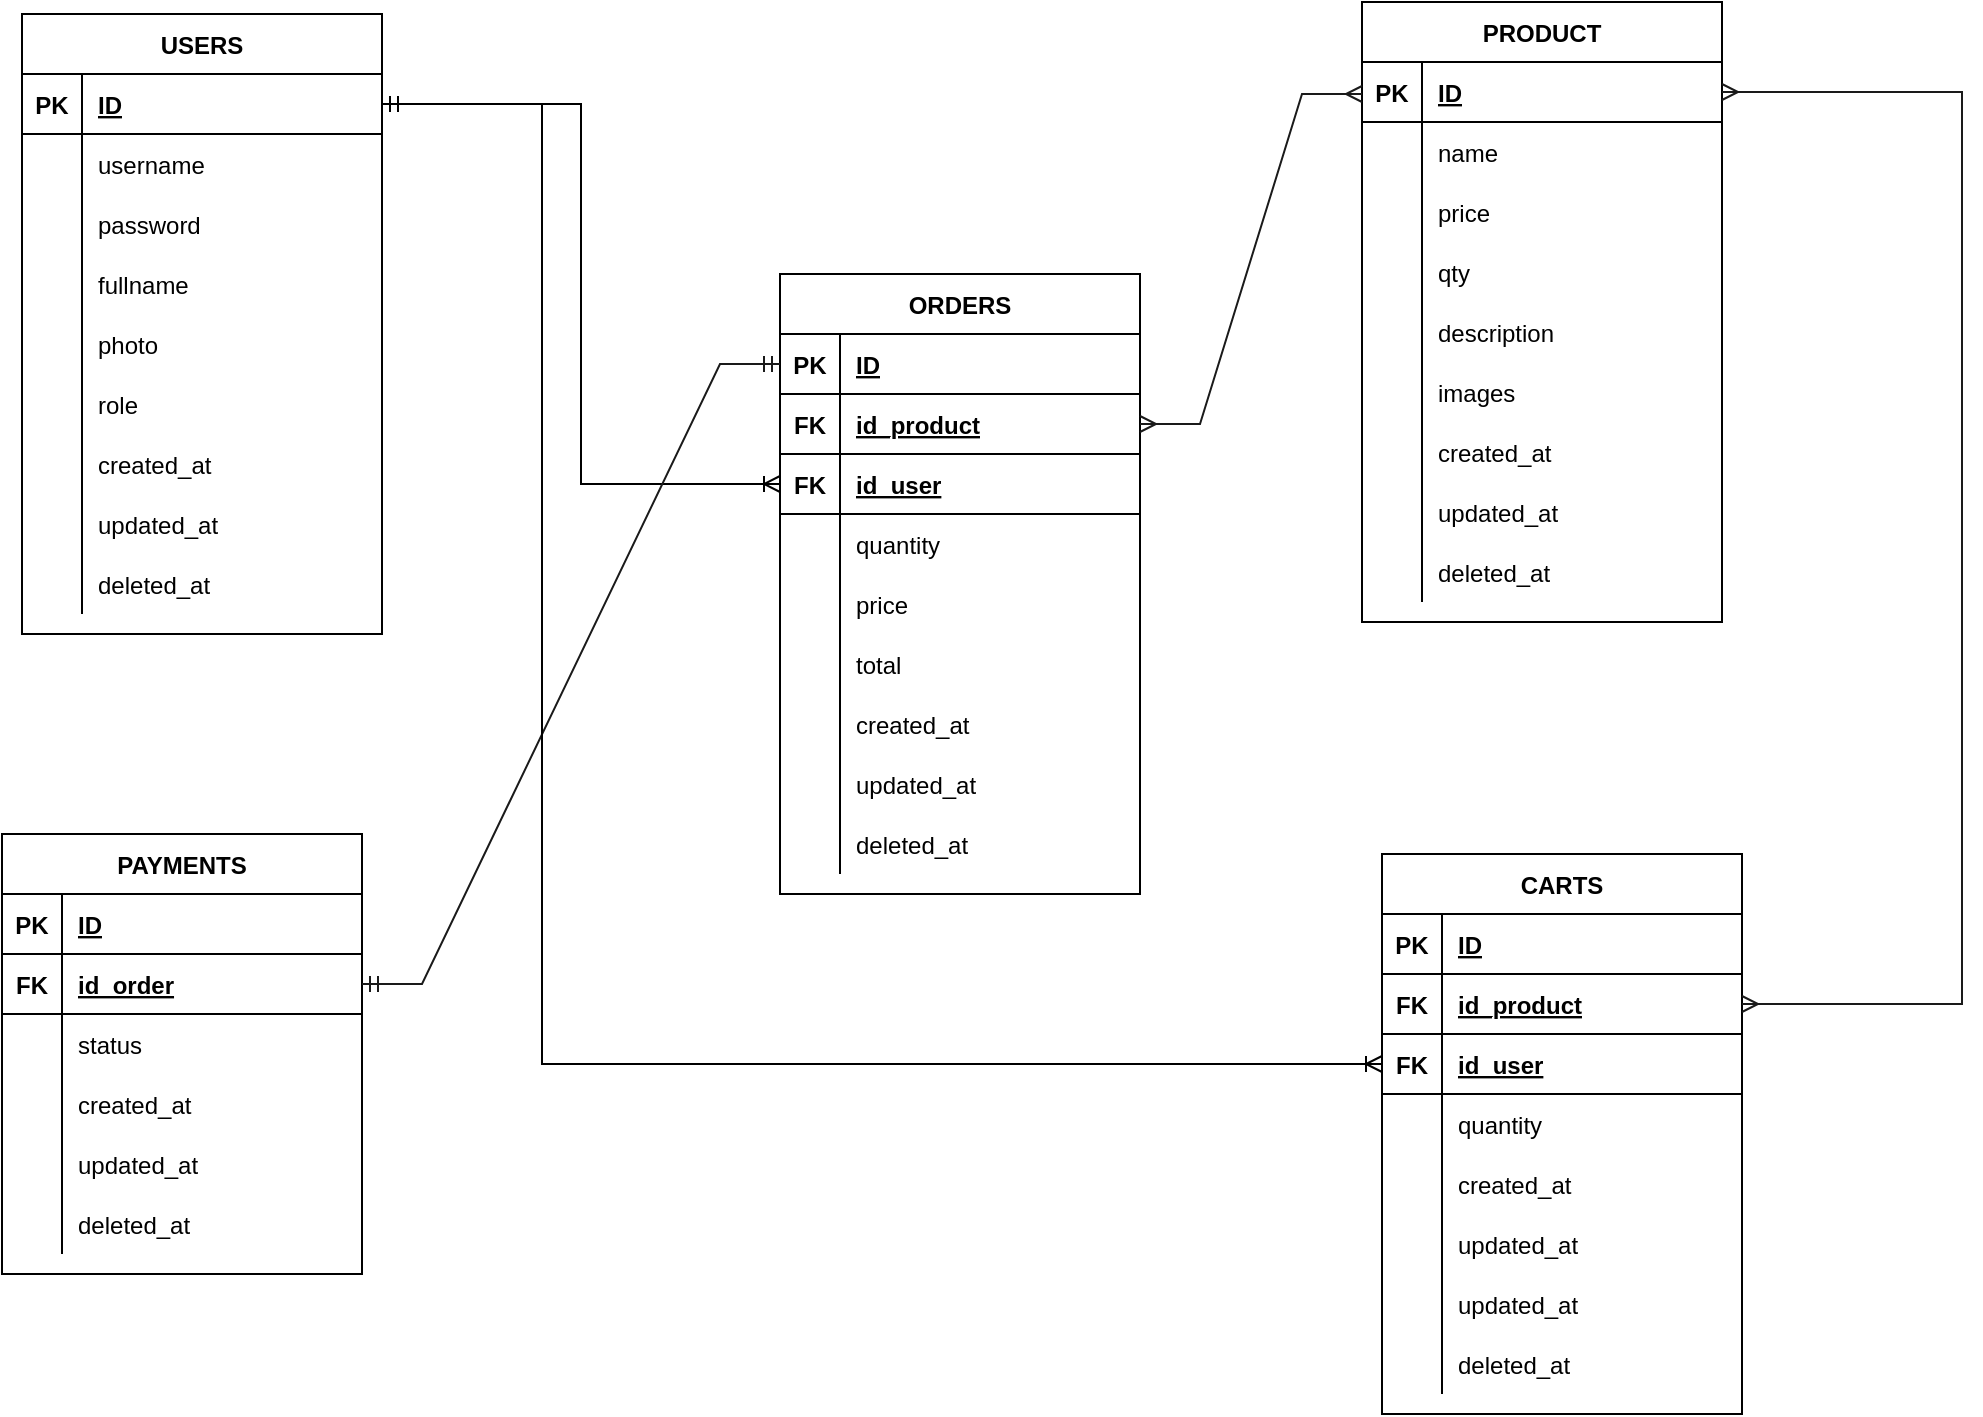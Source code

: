 <mxfile version="19.0.3" type="device"><diagram id="ItsT5JjPaGgUCGqx6kn4" name="Page-1"><mxGraphModel dx="1343" dy="1045" grid="1" gridSize="10" guides="1" tooltips="1" connect="1" arrows="1" fold="1" page="1" pageScale="1" pageWidth="1169" pageHeight="827" math="0" shadow="0"><root><mxCell id="0"/><mxCell id="1" parent="0"/><mxCell id="6a8kyh223cFLUsuHaxsE-2" value="PRODUCT" style="shape=table;startSize=30;container=1;collapsible=1;childLayout=tableLayout;fixedRows=1;rowLines=0;fontStyle=1;align=center;resizeLast=1;" parent="1" vertex="1"><mxGeometry x="820" y="74" width="180" height="310" as="geometry"/></mxCell><mxCell id="6a8kyh223cFLUsuHaxsE-3" value="" style="shape=tableRow;horizontal=0;startSize=0;swimlaneHead=0;swimlaneBody=0;fillColor=none;collapsible=0;dropTarget=0;points=[[0,0.5],[1,0.5]];portConstraint=eastwest;top=0;left=0;right=0;bottom=1;" parent="6a8kyh223cFLUsuHaxsE-2" vertex="1"><mxGeometry y="30" width="180" height="30" as="geometry"/></mxCell><mxCell id="6a8kyh223cFLUsuHaxsE-4" value="PK" style="shape=partialRectangle;connectable=0;fillColor=none;top=0;left=0;bottom=0;right=0;fontStyle=1;overflow=hidden;" parent="6a8kyh223cFLUsuHaxsE-3" vertex="1"><mxGeometry width="30" height="30" as="geometry"><mxRectangle width="30" height="30" as="alternateBounds"/></mxGeometry></mxCell><mxCell id="6a8kyh223cFLUsuHaxsE-5" value="ID" style="shape=partialRectangle;connectable=0;fillColor=none;top=0;left=0;bottom=0;right=0;align=left;spacingLeft=6;fontStyle=5;overflow=hidden;" parent="6a8kyh223cFLUsuHaxsE-3" vertex="1"><mxGeometry x="30" width="150" height="30" as="geometry"><mxRectangle width="150" height="30" as="alternateBounds"/></mxGeometry></mxCell><mxCell id="6a8kyh223cFLUsuHaxsE-6" value="" style="shape=tableRow;horizontal=0;startSize=0;swimlaneHead=0;swimlaneBody=0;fillColor=none;collapsible=0;dropTarget=0;points=[[0,0.5],[1,0.5]];portConstraint=eastwest;top=0;left=0;right=0;bottom=0;" parent="6a8kyh223cFLUsuHaxsE-2" vertex="1"><mxGeometry y="60" width="180" height="30" as="geometry"/></mxCell><mxCell id="6a8kyh223cFLUsuHaxsE-7" value="" style="shape=partialRectangle;connectable=0;fillColor=none;top=0;left=0;bottom=0;right=0;editable=1;overflow=hidden;" parent="6a8kyh223cFLUsuHaxsE-6" vertex="1"><mxGeometry width="30" height="30" as="geometry"><mxRectangle width="30" height="30" as="alternateBounds"/></mxGeometry></mxCell><mxCell id="6a8kyh223cFLUsuHaxsE-8" value="name" style="shape=partialRectangle;connectable=0;fillColor=none;top=0;left=0;bottom=0;right=0;align=left;spacingLeft=6;overflow=hidden;" parent="6a8kyh223cFLUsuHaxsE-6" vertex="1"><mxGeometry x="30" width="150" height="30" as="geometry"><mxRectangle width="150" height="30" as="alternateBounds"/></mxGeometry></mxCell><mxCell id="6a8kyh223cFLUsuHaxsE-9" value="" style="shape=tableRow;horizontal=0;startSize=0;swimlaneHead=0;swimlaneBody=0;fillColor=none;collapsible=0;dropTarget=0;points=[[0,0.5],[1,0.5]];portConstraint=eastwest;top=0;left=0;right=0;bottom=0;" parent="6a8kyh223cFLUsuHaxsE-2" vertex="1"><mxGeometry y="90" width="180" height="30" as="geometry"/></mxCell><mxCell id="6a8kyh223cFLUsuHaxsE-10" value="" style="shape=partialRectangle;connectable=0;fillColor=none;top=0;left=0;bottom=0;right=0;editable=1;overflow=hidden;" parent="6a8kyh223cFLUsuHaxsE-9" vertex="1"><mxGeometry width="30" height="30" as="geometry"><mxRectangle width="30" height="30" as="alternateBounds"/></mxGeometry></mxCell><mxCell id="6a8kyh223cFLUsuHaxsE-11" value="price" style="shape=partialRectangle;connectable=0;fillColor=none;top=0;left=0;bottom=0;right=0;align=left;spacingLeft=6;overflow=hidden;" parent="6a8kyh223cFLUsuHaxsE-9" vertex="1"><mxGeometry x="30" width="150" height="30" as="geometry"><mxRectangle width="150" height="30" as="alternateBounds"/></mxGeometry></mxCell><mxCell id="Mij3KcqVI-ai79WGrWb2-47" value="" style="shape=tableRow;horizontal=0;startSize=0;swimlaneHead=0;swimlaneBody=0;fillColor=none;collapsible=0;dropTarget=0;points=[[0,0.5],[1,0.5]];portConstraint=eastwest;top=0;left=0;right=0;bottom=0;" parent="6a8kyh223cFLUsuHaxsE-2" vertex="1"><mxGeometry y="120" width="180" height="30" as="geometry"/></mxCell><mxCell id="Mij3KcqVI-ai79WGrWb2-48" value="" style="shape=partialRectangle;connectable=0;fillColor=none;top=0;left=0;bottom=0;right=0;editable=1;overflow=hidden;" parent="Mij3KcqVI-ai79WGrWb2-47" vertex="1"><mxGeometry width="30" height="30" as="geometry"><mxRectangle width="30" height="30" as="alternateBounds"/></mxGeometry></mxCell><mxCell id="Mij3KcqVI-ai79WGrWb2-49" value="qty" style="shape=partialRectangle;connectable=0;fillColor=none;top=0;left=0;bottom=0;right=0;align=left;spacingLeft=6;overflow=hidden;" parent="Mij3KcqVI-ai79WGrWb2-47" vertex="1"><mxGeometry x="30" width="150" height="30" as="geometry"><mxRectangle width="150" height="30" as="alternateBounds"/></mxGeometry></mxCell><mxCell id="zTFyMZz2M2pg5kxgJ3WH-13" value="" style="shape=tableRow;horizontal=0;startSize=0;swimlaneHead=0;swimlaneBody=0;fillColor=none;collapsible=0;dropTarget=0;points=[[0,0.5],[1,0.5]];portConstraint=eastwest;top=0;left=0;right=0;bottom=0;" vertex="1" parent="6a8kyh223cFLUsuHaxsE-2"><mxGeometry y="150" width="180" height="30" as="geometry"/></mxCell><mxCell id="zTFyMZz2M2pg5kxgJ3WH-14" value="" style="shape=partialRectangle;connectable=0;fillColor=none;top=0;left=0;bottom=0;right=0;editable=1;overflow=hidden;" vertex="1" parent="zTFyMZz2M2pg5kxgJ3WH-13"><mxGeometry width="30" height="30" as="geometry"><mxRectangle width="30" height="30" as="alternateBounds"/></mxGeometry></mxCell><mxCell id="zTFyMZz2M2pg5kxgJ3WH-15" value="description" style="shape=partialRectangle;connectable=0;fillColor=none;top=0;left=0;bottom=0;right=0;align=left;spacingLeft=6;overflow=hidden;" vertex="1" parent="zTFyMZz2M2pg5kxgJ3WH-13"><mxGeometry x="30" width="150" height="30" as="geometry"><mxRectangle width="150" height="30" as="alternateBounds"/></mxGeometry></mxCell><mxCell id="zTFyMZz2M2pg5kxgJ3WH-16" value="" style="shape=tableRow;horizontal=0;startSize=0;swimlaneHead=0;swimlaneBody=0;fillColor=none;collapsible=0;dropTarget=0;points=[[0,0.5],[1,0.5]];portConstraint=eastwest;top=0;left=0;right=0;bottom=0;" vertex="1" parent="6a8kyh223cFLUsuHaxsE-2"><mxGeometry y="180" width="180" height="30" as="geometry"/></mxCell><mxCell id="zTFyMZz2M2pg5kxgJ3WH-17" value="" style="shape=partialRectangle;connectable=0;fillColor=none;top=0;left=0;bottom=0;right=0;editable=1;overflow=hidden;" vertex="1" parent="zTFyMZz2M2pg5kxgJ3WH-16"><mxGeometry width="30" height="30" as="geometry"><mxRectangle width="30" height="30" as="alternateBounds"/></mxGeometry></mxCell><mxCell id="zTFyMZz2M2pg5kxgJ3WH-18" value="images" style="shape=partialRectangle;connectable=0;fillColor=none;top=0;left=0;bottom=0;right=0;align=left;spacingLeft=6;overflow=hidden;" vertex="1" parent="zTFyMZz2M2pg5kxgJ3WH-16"><mxGeometry x="30" width="150" height="30" as="geometry"><mxRectangle width="150" height="30" as="alternateBounds"/></mxGeometry></mxCell><mxCell id="zTFyMZz2M2pg5kxgJ3WH-7" value="" style="shape=tableRow;horizontal=0;startSize=0;swimlaneHead=0;swimlaneBody=0;fillColor=none;collapsible=0;dropTarget=0;points=[[0,0.5],[1,0.5]];portConstraint=eastwest;top=0;left=0;right=0;bottom=0;" vertex="1" parent="6a8kyh223cFLUsuHaxsE-2"><mxGeometry y="210" width="180" height="30" as="geometry"/></mxCell><mxCell id="zTFyMZz2M2pg5kxgJ3WH-8" value="" style="shape=partialRectangle;connectable=0;fillColor=none;top=0;left=0;bottom=0;right=0;editable=1;overflow=hidden;" vertex="1" parent="zTFyMZz2M2pg5kxgJ3WH-7"><mxGeometry width="30" height="30" as="geometry"><mxRectangle width="30" height="30" as="alternateBounds"/></mxGeometry></mxCell><mxCell id="zTFyMZz2M2pg5kxgJ3WH-9" value="created_at" style="shape=partialRectangle;connectable=0;fillColor=none;top=0;left=0;bottom=0;right=0;align=left;spacingLeft=6;overflow=hidden;" vertex="1" parent="zTFyMZz2M2pg5kxgJ3WH-7"><mxGeometry x="30" width="150" height="30" as="geometry"><mxRectangle width="150" height="30" as="alternateBounds"/></mxGeometry></mxCell><mxCell id="6a8kyh223cFLUsuHaxsE-16" value="" style="shape=tableRow;horizontal=0;startSize=0;swimlaneHead=0;swimlaneBody=0;fillColor=none;collapsible=0;dropTarget=0;points=[[0,0.5],[1,0.5]];portConstraint=eastwest;top=0;left=0;right=0;bottom=0;" parent="6a8kyh223cFLUsuHaxsE-2" vertex="1"><mxGeometry y="240" width="180" height="30" as="geometry"/></mxCell><mxCell id="6a8kyh223cFLUsuHaxsE-17" value="" style="shape=partialRectangle;connectable=0;fillColor=none;top=0;left=0;bottom=0;right=0;editable=1;overflow=hidden;" parent="6a8kyh223cFLUsuHaxsE-16" vertex="1"><mxGeometry width="30" height="30" as="geometry"><mxRectangle width="30" height="30" as="alternateBounds"/></mxGeometry></mxCell><mxCell id="6a8kyh223cFLUsuHaxsE-18" value="updated_at" style="shape=partialRectangle;connectable=0;fillColor=none;top=0;left=0;bottom=0;right=0;align=left;spacingLeft=6;overflow=hidden;" parent="6a8kyh223cFLUsuHaxsE-16" vertex="1"><mxGeometry x="30" width="150" height="30" as="geometry"><mxRectangle width="150" height="30" as="alternateBounds"/></mxGeometry></mxCell><mxCell id="6a8kyh223cFLUsuHaxsE-19" value="" style="shape=tableRow;horizontal=0;startSize=0;swimlaneHead=0;swimlaneBody=0;fillColor=none;collapsible=0;dropTarget=0;points=[[0,0.5],[1,0.5]];portConstraint=eastwest;top=0;left=0;right=0;bottom=0;" parent="6a8kyh223cFLUsuHaxsE-2" vertex="1"><mxGeometry y="270" width="180" height="30" as="geometry"/></mxCell><mxCell id="6a8kyh223cFLUsuHaxsE-20" value="" style="shape=partialRectangle;connectable=0;fillColor=none;top=0;left=0;bottom=0;right=0;editable=1;overflow=hidden;" parent="6a8kyh223cFLUsuHaxsE-19" vertex="1"><mxGeometry width="30" height="30" as="geometry"><mxRectangle width="30" height="30" as="alternateBounds"/></mxGeometry></mxCell><mxCell id="6a8kyh223cFLUsuHaxsE-21" value="deleted_at" style="shape=partialRectangle;connectable=0;fillColor=none;top=0;left=0;bottom=0;right=0;align=left;spacingLeft=6;overflow=hidden;" parent="6a8kyh223cFLUsuHaxsE-19" vertex="1"><mxGeometry x="30" width="150" height="30" as="geometry"><mxRectangle width="150" height="30" as="alternateBounds"/></mxGeometry></mxCell><mxCell id="6a8kyh223cFLUsuHaxsE-32" value="USERS" style="shape=table;startSize=30;container=1;collapsible=1;childLayout=tableLayout;fixedRows=1;rowLines=0;fontStyle=1;align=center;resizeLast=1;" parent="1" vertex="1"><mxGeometry x="150" y="80" width="180" height="310" as="geometry"/></mxCell><mxCell id="6a8kyh223cFLUsuHaxsE-33" value="" style="shape=tableRow;horizontal=0;startSize=0;swimlaneHead=0;swimlaneBody=0;fillColor=none;collapsible=0;dropTarget=0;points=[[0,0.5],[1,0.5]];portConstraint=eastwest;top=0;left=0;right=0;bottom=1;" parent="6a8kyh223cFLUsuHaxsE-32" vertex="1"><mxGeometry y="30" width="180" height="30" as="geometry"/></mxCell><mxCell id="6a8kyh223cFLUsuHaxsE-34" value="PK" style="shape=partialRectangle;connectable=0;fillColor=none;top=0;left=0;bottom=0;right=0;fontStyle=1;overflow=hidden;" parent="6a8kyh223cFLUsuHaxsE-33" vertex="1"><mxGeometry width="30" height="30" as="geometry"><mxRectangle width="30" height="30" as="alternateBounds"/></mxGeometry></mxCell><mxCell id="6a8kyh223cFLUsuHaxsE-35" value="ID" style="shape=partialRectangle;connectable=0;fillColor=none;top=0;left=0;bottom=0;right=0;align=left;spacingLeft=6;fontStyle=5;overflow=hidden;" parent="6a8kyh223cFLUsuHaxsE-33" vertex="1"><mxGeometry x="30" width="150" height="30" as="geometry"><mxRectangle width="150" height="30" as="alternateBounds"/></mxGeometry></mxCell><mxCell id="6a8kyh223cFLUsuHaxsE-39" value="" style="shape=tableRow;horizontal=0;startSize=0;swimlaneHead=0;swimlaneBody=0;fillColor=none;collapsible=0;dropTarget=0;points=[[0,0.5],[1,0.5]];portConstraint=eastwest;top=0;left=0;right=0;bottom=0;" parent="6a8kyh223cFLUsuHaxsE-32" vertex="1"><mxGeometry y="60" width="180" height="30" as="geometry"/></mxCell><mxCell id="6a8kyh223cFLUsuHaxsE-40" value="" style="shape=partialRectangle;connectable=0;fillColor=none;top=0;left=0;bottom=0;right=0;editable=1;overflow=hidden;" parent="6a8kyh223cFLUsuHaxsE-39" vertex="1"><mxGeometry width="30" height="30" as="geometry"><mxRectangle width="30" height="30" as="alternateBounds"/></mxGeometry></mxCell><mxCell id="6a8kyh223cFLUsuHaxsE-41" value="username" style="shape=partialRectangle;connectable=0;fillColor=none;top=0;left=0;bottom=0;right=0;align=left;spacingLeft=6;overflow=hidden;" parent="6a8kyh223cFLUsuHaxsE-39" vertex="1"><mxGeometry x="30" width="150" height="30" as="geometry"><mxRectangle width="150" height="30" as="alternateBounds"/></mxGeometry></mxCell><mxCell id="6a8kyh223cFLUsuHaxsE-42" value="" style="shape=tableRow;horizontal=0;startSize=0;swimlaneHead=0;swimlaneBody=0;fillColor=none;collapsible=0;dropTarget=0;points=[[0,0.5],[1,0.5]];portConstraint=eastwest;top=0;left=0;right=0;bottom=0;" parent="6a8kyh223cFLUsuHaxsE-32" vertex="1"><mxGeometry y="90" width="180" height="30" as="geometry"/></mxCell><mxCell id="6a8kyh223cFLUsuHaxsE-43" value="" style="shape=partialRectangle;connectable=0;fillColor=none;top=0;left=0;bottom=0;right=0;editable=1;overflow=hidden;" parent="6a8kyh223cFLUsuHaxsE-42" vertex="1"><mxGeometry width="30" height="30" as="geometry"><mxRectangle width="30" height="30" as="alternateBounds"/></mxGeometry></mxCell><mxCell id="6a8kyh223cFLUsuHaxsE-44" value="password" style="shape=partialRectangle;connectable=0;fillColor=none;top=0;left=0;bottom=0;right=0;align=left;spacingLeft=6;overflow=hidden;" parent="6a8kyh223cFLUsuHaxsE-42" vertex="1"><mxGeometry x="30" width="150" height="30" as="geometry"><mxRectangle width="150" height="30" as="alternateBounds"/></mxGeometry></mxCell><mxCell id="6a8kyh223cFLUsuHaxsE-45" value="" style="shape=tableRow;horizontal=0;startSize=0;swimlaneHead=0;swimlaneBody=0;fillColor=none;collapsible=0;dropTarget=0;points=[[0,0.5],[1,0.5]];portConstraint=eastwest;top=0;left=0;right=0;bottom=0;" parent="6a8kyh223cFLUsuHaxsE-32" vertex="1"><mxGeometry y="120" width="180" height="30" as="geometry"/></mxCell><mxCell id="6a8kyh223cFLUsuHaxsE-46" value="" style="shape=partialRectangle;connectable=0;fillColor=none;top=0;left=0;bottom=0;right=0;editable=1;overflow=hidden;" parent="6a8kyh223cFLUsuHaxsE-45" vertex="1"><mxGeometry width="30" height="30" as="geometry"><mxRectangle width="30" height="30" as="alternateBounds"/></mxGeometry></mxCell><mxCell id="6a8kyh223cFLUsuHaxsE-47" value="fullname" style="shape=partialRectangle;connectable=0;fillColor=none;top=0;left=0;bottom=0;right=0;align=left;spacingLeft=6;overflow=hidden;" parent="6a8kyh223cFLUsuHaxsE-45" vertex="1"><mxGeometry x="30" width="150" height="30" as="geometry"><mxRectangle width="150" height="30" as="alternateBounds"/></mxGeometry></mxCell><mxCell id="6a8kyh223cFLUsuHaxsE-57" value="" style="shape=tableRow;horizontal=0;startSize=0;swimlaneHead=0;swimlaneBody=0;fillColor=none;collapsible=0;dropTarget=0;points=[[0,0.5],[1,0.5]];portConstraint=eastwest;top=0;left=0;right=0;bottom=0;" parent="6a8kyh223cFLUsuHaxsE-32" vertex="1"><mxGeometry y="150" width="180" height="30" as="geometry"/></mxCell><mxCell id="6a8kyh223cFLUsuHaxsE-58" value="" style="shape=partialRectangle;connectable=0;fillColor=none;top=0;left=0;bottom=0;right=0;editable=1;overflow=hidden;" parent="6a8kyh223cFLUsuHaxsE-57" vertex="1"><mxGeometry width="30" height="30" as="geometry"><mxRectangle width="30" height="30" as="alternateBounds"/></mxGeometry></mxCell><mxCell id="6a8kyh223cFLUsuHaxsE-59" value="photo" style="shape=partialRectangle;connectable=0;fillColor=none;top=0;left=0;bottom=0;right=0;align=left;spacingLeft=6;overflow=hidden;" parent="6a8kyh223cFLUsuHaxsE-57" vertex="1"><mxGeometry x="30" width="150" height="30" as="geometry"><mxRectangle width="150" height="30" as="alternateBounds"/></mxGeometry></mxCell><mxCell id="zTFyMZz2M2pg5kxgJ3WH-1" value="" style="shape=tableRow;horizontal=0;startSize=0;swimlaneHead=0;swimlaneBody=0;fillColor=none;collapsible=0;dropTarget=0;points=[[0,0.5],[1,0.5]];portConstraint=eastwest;top=0;left=0;right=0;bottom=0;" vertex="1" parent="6a8kyh223cFLUsuHaxsE-32"><mxGeometry y="180" width="180" height="30" as="geometry"/></mxCell><mxCell id="zTFyMZz2M2pg5kxgJ3WH-2" value="" style="shape=partialRectangle;connectable=0;fillColor=none;top=0;left=0;bottom=0;right=0;editable=1;overflow=hidden;" vertex="1" parent="zTFyMZz2M2pg5kxgJ3WH-1"><mxGeometry width="30" height="30" as="geometry"><mxRectangle width="30" height="30" as="alternateBounds"/></mxGeometry></mxCell><mxCell id="zTFyMZz2M2pg5kxgJ3WH-3" value="role" style="shape=partialRectangle;connectable=0;fillColor=none;top=0;left=0;bottom=0;right=0;align=left;spacingLeft=6;overflow=hidden;" vertex="1" parent="zTFyMZz2M2pg5kxgJ3WH-1"><mxGeometry x="30" width="150" height="30" as="geometry"><mxRectangle width="150" height="30" as="alternateBounds"/></mxGeometry></mxCell><mxCell id="zTFyMZz2M2pg5kxgJ3WH-4" value="" style="shape=tableRow;horizontal=0;startSize=0;swimlaneHead=0;swimlaneBody=0;fillColor=none;collapsible=0;dropTarget=0;points=[[0,0.5],[1,0.5]];portConstraint=eastwest;top=0;left=0;right=0;bottom=0;" vertex="1" parent="6a8kyh223cFLUsuHaxsE-32"><mxGeometry y="210" width="180" height="30" as="geometry"/></mxCell><mxCell id="zTFyMZz2M2pg5kxgJ3WH-5" value="" style="shape=partialRectangle;connectable=0;fillColor=none;top=0;left=0;bottom=0;right=0;editable=1;overflow=hidden;" vertex="1" parent="zTFyMZz2M2pg5kxgJ3WH-4"><mxGeometry width="30" height="30" as="geometry"><mxRectangle width="30" height="30" as="alternateBounds"/></mxGeometry></mxCell><mxCell id="zTFyMZz2M2pg5kxgJ3WH-6" value="created_at" style="shape=partialRectangle;connectable=0;fillColor=none;top=0;left=0;bottom=0;right=0;align=left;spacingLeft=6;overflow=hidden;" vertex="1" parent="zTFyMZz2M2pg5kxgJ3WH-4"><mxGeometry x="30" width="150" height="30" as="geometry"><mxRectangle width="150" height="30" as="alternateBounds"/></mxGeometry></mxCell><mxCell id="6a8kyh223cFLUsuHaxsE-51" value="" style="shape=tableRow;horizontal=0;startSize=0;swimlaneHead=0;swimlaneBody=0;fillColor=none;collapsible=0;dropTarget=0;points=[[0,0.5],[1,0.5]];portConstraint=eastwest;top=0;left=0;right=0;bottom=0;" parent="6a8kyh223cFLUsuHaxsE-32" vertex="1"><mxGeometry y="240" width="180" height="30" as="geometry"/></mxCell><mxCell id="6a8kyh223cFLUsuHaxsE-52" value="" style="shape=partialRectangle;connectable=0;fillColor=none;top=0;left=0;bottom=0;right=0;editable=1;overflow=hidden;" parent="6a8kyh223cFLUsuHaxsE-51" vertex="1"><mxGeometry width="30" height="30" as="geometry"><mxRectangle width="30" height="30" as="alternateBounds"/></mxGeometry></mxCell><mxCell id="6a8kyh223cFLUsuHaxsE-53" value="updated_at" style="shape=partialRectangle;connectable=0;fillColor=none;top=0;left=0;bottom=0;right=0;align=left;spacingLeft=6;overflow=hidden;" parent="6a8kyh223cFLUsuHaxsE-51" vertex="1"><mxGeometry x="30" width="150" height="30" as="geometry"><mxRectangle width="150" height="30" as="alternateBounds"/></mxGeometry></mxCell><mxCell id="6a8kyh223cFLUsuHaxsE-54" value="" style="shape=tableRow;horizontal=0;startSize=0;swimlaneHead=0;swimlaneBody=0;fillColor=none;collapsible=0;dropTarget=0;points=[[0,0.5],[1,0.5]];portConstraint=eastwest;top=0;left=0;right=0;bottom=0;" parent="6a8kyh223cFLUsuHaxsE-32" vertex="1"><mxGeometry y="270" width="180" height="30" as="geometry"/></mxCell><mxCell id="6a8kyh223cFLUsuHaxsE-55" value="" style="shape=partialRectangle;connectable=0;fillColor=none;top=0;left=0;bottom=0;right=0;editable=1;overflow=hidden;" parent="6a8kyh223cFLUsuHaxsE-54" vertex="1"><mxGeometry width="30" height="30" as="geometry"><mxRectangle width="30" height="30" as="alternateBounds"/></mxGeometry></mxCell><mxCell id="6a8kyh223cFLUsuHaxsE-56" value="deleted_at" style="shape=partialRectangle;connectable=0;fillColor=none;top=0;left=0;bottom=0;right=0;align=left;spacingLeft=6;overflow=hidden;" parent="6a8kyh223cFLUsuHaxsE-54" vertex="1"><mxGeometry x="30" width="150" height="30" as="geometry"><mxRectangle width="150" height="30" as="alternateBounds"/></mxGeometry></mxCell><mxCell id="Mij3KcqVI-ai79WGrWb2-1" value="CARTS" style="shape=table;startSize=30;container=1;collapsible=1;childLayout=tableLayout;fixedRows=1;rowLines=0;fontStyle=1;align=center;resizeLast=1;" parent="1" vertex="1"><mxGeometry x="830" y="500" width="180" height="280" as="geometry"/></mxCell><mxCell id="Mij3KcqVI-ai79WGrWb2-2" value="" style="shape=tableRow;horizontal=0;startSize=0;swimlaneHead=0;swimlaneBody=0;fillColor=none;collapsible=0;dropTarget=0;points=[[0,0.5],[1,0.5]];portConstraint=eastwest;top=0;left=0;right=0;bottom=1;" parent="Mij3KcqVI-ai79WGrWb2-1" vertex="1"><mxGeometry y="30" width="180" height="30" as="geometry"/></mxCell><mxCell id="Mij3KcqVI-ai79WGrWb2-3" value="PK" style="shape=partialRectangle;connectable=0;fillColor=none;top=0;left=0;bottom=0;right=0;fontStyle=1;overflow=hidden;" parent="Mij3KcqVI-ai79WGrWb2-2" vertex="1"><mxGeometry width="30" height="30" as="geometry"><mxRectangle width="30" height="30" as="alternateBounds"/></mxGeometry></mxCell><mxCell id="Mij3KcqVI-ai79WGrWb2-4" value="ID" style="shape=partialRectangle;connectable=0;fillColor=none;top=0;left=0;bottom=0;right=0;align=left;spacingLeft=6;fontStyle=5;overflow=hidden;" parent="Mij3KcqVI-ai79WGrWb2-2" vertex="1"><mxGeometry x="30" width="150" height="30" as="geometry"><mxRectangle width="150" height="30" as="alternateBounds"/></mxGeometry></mxCell><mxCell id="Mij3KcqVI-ai79WGrWb2-5" value="" style="shape=tableRow;horizontal=0;startSize=0;swimlaneHead=0;swimlaneBody=0;fillColor=none;collapsible=0;dropTarget=0;points=[[0,0.5],[1,0.5]];portConstraint=eastwest;top=0;left=0;right=0;bottom=1;" parent="Mij3KcqVI-ai79WGrWb2-1" vertex="1"><mxGeometry y="60" width="180" height="30" as="geometry"/></mxCell><mxCell id="Mij3KcqVI-ai79WGrWb2-6" value="FK" style="shape=partialRectangle;connectable=0;fillColor=none;top=0;left=0;bottom=0;right=0;fontStyle=1;overflow=hidden;" parent="Mij3KcqVI-ai79WGrWb2-5" vertex="1"><mxGeometry width="30" height="30" as="geometry"><mxRectangle width="30" height="30" as="alternateBounds"/></mxGeometry></mxCell><mxCell id="Mij3KcqVI-ai79WGrWb2-7" value="id_product" style="shape=partialRectangle;connectable=0;fillColor=none;top=0;left=0;bottom=0;right=0;align=left;spacingLeft=6;fontStyle=5;overflow=hidden;" parent="Mij3KcqVI-ai79WGrWb2-5" vertex="1"><mxGeometry x="30" width="150" height="30" as="geometry"><mxRectangle width="150" height="30" as="alternateBounds"/></mxGeometry></mxCell><mxCell id="Mij3KcqVI-ai79WGrWb2-43" value="" style="shape=tableRow;horizontal=0;startSize=0;swimlaneHead=0;swimlaneBody=0;fillColor=none;collapsible=0;dropTarget=0;points=[[0,0.5],[1,0.5]];portConstraint=eastwest;top=0;left=0;right=0;bottom=1;" parent="Mij3KcqVI-ai79WGrWb2-1" vertex="1"><mxGeometry y="90" width="180" height="30" as="geometry"/></mxCell><mxCell id="Mij3KcqVI-ai79WGrWb2-44" value="FK" style="shape=partialRectangle;connectable=0;fillColor=none;top=0;left=0;bottom=0;right=0;fontStyle=1;overflow=hidden;" parent="Mij3KcqVI-ai79WGrWb2-43" vertex="1"><mxGeometry width="30" height="30" as="geometry"><mxRectangle width="30" height="30" as="alternateBounds"/></mxGeometry></mxCell><mxCell id="Mij3KcqVI-ai79WGrWb2-45" value="id_user" style="shape=partialRectangle;connectable=0;fillColor=none;top=0;left=0;bottom=0;right=0;align=left;spacingLeft=6;fontStyle=5;overflow=hidden;" parent="Mij3KcqVI-ai79WGrWb2-43" vertex="1"><mxGeometry x="30" width="150" height="30" as="geometry"><mxRectangle width="150" height="30" as="alternateBounds"/></mxGeometry></mxCell><mxCell id="Mij3KcqVI-ai79WGrWb2-8" value="" style="shape=tableRow;horizontal=0;startSize=0;swimlaneHead=0;swimlaneBody=0;fillColor=none;collapsible=0;dropTarget=0;points=[[0,0.5],[1,0.5]];portConstraint=eastwest;top=0;left=0;right=0;bottom=0;" parent="Mij3KcqVI-ai79WGrWb2-1" vertex="1"><mxGeometry y="120" width="180" height="30" as="geometry"/></mxCell><mxCell id="Mij3KcqVI-ai79WGrWb2-9" value="" style="shape=partialRectangle;connectable=0;fillColor=none;top=0;left=0;bottom=0;right=0;editable=1;overflow=hidden;" parent="Mij3KcqVI-ai79WGrWb2-8" vertex="1"><mxGeometry width="30" height="30" as="geometry"><mxRectangle width="30" height="30" as="alternateBounds"/></mxGeometry></mxCell><mxCell id="Mij3KcqVI-ai79WGrWb2-10" value="quantity" style="shape=partialRectangle;connectable=0;fillColor=none;top=0;left=0;bottom=0;right=0;align=left;spacingLeft=6;overflow=hidden;" parent="Mij3KcqVI-ai79WGrWb2-8" vertex="1"><mxGeometry x="30" width="150" height="30" as="geometry"><mxRectangle width="150" height="30" as="alternateBounds"/></mxGeometry></mxCell><mxCell id="zTFyMZz2M2pg5kxgJ3WH-10" value="" style="shape=tableRow;horizontal=0;startSize=0;swimlaneHead=0;swimlaneBody=0;fillColor=none;collapsible=0;dropTarget=0;points=[[0,0.5],[1,0.5]];portConstraint=eastwest;top=0;left=0;right=0;bottom=0;" vertex="1" parent="Mij3KcqVI-ai79WGrWb2-1"><mxGeometry y="150" width="180" height="30" as="geometry"/></mxCell><mxCell id="zTFyMZz2M2pg5kxgJ3WH-11" value="" style="shape=partialRectangle;connectable=0;fillColor=none;top=0;left=0;bottom=0;right=0;editable=1;overflow=hidden;" vertex="1" parent="zTFyMZz2M2pg5kxgJ3WH-10"><mxGeometry width="30" height="30" as="geometry"><mxRectangle width="30" height="30" as="alternateBounds"/></mxGeometry></mxCell><mxCell id="zTFyMZz2M2pg5kxgJ3WH-12" value="created_at" style="shape=partialRectangle;connectable=0;fillColor=none;top=0;left=0;bottom=0;right=0;align=left;spacingLeft=6;overflow=hidden;" vertex="1" parent="zTFyMZz2M2pg5kxgJ3WH-10"><mxGeometry x="30" width="150" height="30" as="geometry"><mxRectangle width="150" height="30" as="alternateBounds"/></mxGeometry></mxCell><mxCell id="zTFyMZz2M2pg5kxgJ3WH-108" value="" style="shape=tableRow;horizontal=0;startSize=0;swimlaneHead=0;swimlaneBody=0;fillColor=none;collapsible=0;dropTarget=0;points=[[0,0.5],[1,0.5]];portConstraint=eastwest;top=0;left=0;right=0;bottom=0;" vertex="1" parent="Mij3KcqVI-ai79WGrWb2-1"><mxGeometry y="180" width="180" height="30" as="geometry"/></mxCell><mxCell id="zTFyMZz2M2pg5kxgJ3WH-109" value="" style="shape=partialRectangle;connectable=0;fillColor=none;top=0;left=0;bottom=0;right=0;editable=1;overflow=hidden;" vertex="1" parent="zTFyMZz2M2pg5kxgJ3WH-108"><mxGeometry width="30" height="30" as="geometry"><mxRectangle width="30" height="30" as="alternateBounds"/></mxGeometry></mxCell><mxCell id="zTFyMZz2M2pg5kxgJ3WH-110" value="updated_at" style="shape=partialRectangle;connectable=0;fillColor=none;top=0;left=0;bottom=0;right=0;align=left;spacingLeft=6;overflow=hidden;" vertex="1" parent="zTFyMZz2M2pg5kxgJ3WH-108"><mxGeometry x="30" width="150" height="30" as="geometry"><mxRectangle width="150" height="30" as="alternateBounds"/></mxGeometry></mxCell><mxCell id="Mij3KcqVI-ai79WGrWb2-14" value="" style="shape=tableRow;horizontal=0;startSize=0;swimlaneHead=0;swimlaneBody=0;fillColor=none;collapsible=0;dropTarget=0;points=[[0,0.5],[1,0.5]];portConstraint=eastwest;top=0;left=0;right=0;bottom=0;" parent="Mij3KcqVI-ai79WGrWb2-1" vertex="1"><mxGeometry y="210" width="180" height="30" as="geometry"/></mxCell><mxCell id="Mij3KcqVI-ai79WGrWb2-15" value="" style="shape=partialRectangle;connectable=0;fillColor=none;top=0;left=0;bottom=0;right=0;editable=1;overflow=hidden;" parent="Mij3KcqVI-ai79WGrWb2-14" vertex="1"><mxGeometry width="30" height="30" as="geometry"><mxRectangle width="30" height="30" as="alternateBounds"/></mxGeometry></mxCell><mxCell id="Mij3KcqVI-ai79WGrWb2-16" value="updated_at" style="shape=partialRectangle;connectable=0;fillColor=none;top=0;left=0;bottom=0;right=0;align=left;spacingLeft=6;overflow=hidden;" parent="Mij3KcqVI-ai79WGrWb2-14" vertex="1"><mxGeometry x="30" width="150" height="30" as="geometry"><mxRectangle width="150" height="30" as="alternateBounds"/></mxGeometry></mxCell><mxCell id="Mij3KcqVI-ai79WGrWb2-17" value="" style="shape=tableRow;horizontal=0;startSize=0;swimlaneHead=0;swimlaneBody=0;fillColor=none;collapsible=0;dropTarget=0;points=[[0,0.5],[1,0.5]];portConstraint=eastwest;top=0;left=0;right=0;bottom=0;" parent="Mij3KcqVI-ai79WGrWb2-1" vertex="1"><mxGeometry y="240" width="180" height="30" as="geometry"/></mxCell><mxCell id="Mij3KcqVI-ai79WGrWb2-18" value="" style="shape=partialRectangle;connectable=0;fillColor=none;top=0;left=0;bottom=0;right=0;editable=1;overflow=hidden;" parent="Mij3KcqVI-ai79WGrWb2-17" vertex="1"><mxGeometry width="30" height="30" as="geometry"><mxRectangle width="30" height="30" as="alternateBounds"/></mxGeometry></mxCell><mxCell id="Mij3KcqVI-ai79WGrWb2-19" value="deleted_at" style="shape=partialRectangle;connectable=0;fillColor=none;top=0;left=0;bottom=0;right=0;align=left;spacingLeft=6;overflow=hidden;" parent="Mij3KcqVI-ai79WGrWb2-17" vertex="1"><mxGeometry x="30" width="150" height="30" as="geometry"><mxRectangle width="150" height="30" as="alternateBounds"/></mxGeometry></mxCell><mxCell id="zTFyMZz2M2pg5kxgJ3WH-22" value="ORDERS" style="shape=table;startSize=30;container=1;collapsible=1;childLayout=tableLayout;fixedRows=1;rowLines=0;fontStyle=1;align=center;resizeLast=1;" vertex="1" parent="1"><mxGeometry x="529" y="210" width="180" height="310" as="geometry"/></mxCell><mxCell id="zTFyMZz2M2pg5kxgJ3WH-23" value="" style="shape=tableRow;horizontal=0;startSize=0;swimlaneHead=0;swimlaneBody=0;fillColor=none;collapsible=0;dropTarget=0;points=[[0,0.5],[1,0.5]];portConstraint=eastwest;top=0;left=0;right=0;bottom=1;" vertex="1" parent="zTFyMZz2M2pg5kxgJ3WH-22"><mxGeometry y="30" width="180" height="30" as="geometry"/></mxCell><mxCell id="zTFyMZz2M2pg5kxgJ3WH-24" value="PK" style="shape=partialRectangle;connectable=0;fillColor=none;top=0;left=0;bottom=0;right=0;fontStyle=1;overflow=hidden;" vertex="1" parent="zTFyMZz2M2pg5kxgJ3WH-23"><mxGeometry width="30" height="30" as="geometry"><mxRectangle width="30" height="30" as="alternateBounds"/></mxGeometry></mxCell><mxCell id="zTFyMZz2M2pg5kxgJ3WH-25" value="ID" style="shape=partialRectangle;connectable=0;fillColor=none;top=0;left=0;bottom=0;right=0;align=left;spacingLeft=6;fontStyle=5;overflow=hidden;" vertex="1" parent="zTFyMZz2M2pg5kxgJ3WH-23"><mxGeometry x="30" width="150" height="30" as="geometry"><mxRectangle width="150" height="30" as="alternateBounds"/></mxGeometry></mxCell><mxCell id="zTFyMZz2M2pg5kxgJ3WH-26" value="" style="shape=tableRow;horizontal=0;startSize=0;swimlaneHead=0;swimlaneBody=0;fillColor=none;collapsible=0;dropTarget=0;points=[[0,0.5],[1,0.5]];portConstraint=eastwest;top=0;left=0;right=0;bottom=1;" vertex="1" parent="zTFyMZz2M2pg5kxgJ3WH-22"><mxGeometry y="60" width="180" height="30" as="geometry"/></mxCell><mxCell id="zTFyMZz2M2pg5kxgJ3WH-27" value="FK" style="shape=partialRectangle;connectable=0;fillColor=none;top=0;left=0;bottom=0;right=0;fontStyle=1;overflow=hidden;" vertex="1" parent="zTFyMZz2M2pg5kxgJ3WH-26"><mxGeometry width="30" height="30" as="geometry"><mxRectangle width="30" height="30" as="alternateBounds"/></mxGeometry></mxCell><mxCell id="zTFyMZz2M2pg5kxgJ3WH-28" value="id_product" style="shape=partialRectangle;connectable=0;fillColor=none;top=0;left=0;bottom=0;right=0;align=left;spacingLeft=6;fontStyle=5;overflow=hidden;" vertex="1" parent="zTFyMZz2M2pg5kxgJ3WH-26"><mxGeometry x="30" width="150" height="30" as="geometry"><mxRectangle width="150" height="30" as="alternateBounds"/></mxGeometry></mxCell><mxCell id="zTFyMZz2M2pg5kxgJ3WH-29" value="" style="shape=tableRow;horizontal=0;startSize=0;swimlaneHead=0;swimlaneBody=0;fillColor=none;collapsible=0;dropTarget=0;points=[[0,0.5],[1,0.5]];portConstraint=eastwest;top=0;left=0;right=0;bottom=1;" vertex="1" parent="zTFyMZz2M2pg5kxgJ3WH-22"><mxGeometry y="90" width="180" height="30" as="geometry"/></mxCell><mxCell id="zTFyMZz2M2pg5kxgJ3WH-30" value="FK" style="shape=partialRectangle;connectable=0;fillColor=none;top=0;left=0;bottom=0;right=0;fontStyle=1;overflow=hidden;" vertex="1" parent="zTFyMZz2M2pg5kxgJ3WH-29"><mxGeometry width="30" height="30" as="geometry"><mxRectangle width="30" height="30" as="alternateBounds"/></mxGeometry></mxCell><mxCell id="zTFyMZz2M2pg5kxgJ3WH-31" value="id_user" style="shape=partialRectangle;connectable=0;fillColor=none;top=0;left=0;bottom=0;right=0;align=left;spacingLeft=6;fontStyle=5;overflow=hidden;" vertex="1" parent="zTFyMZz2M2pg5kxgJ3WH-29"><mxGeometry x="30" width="150" height="30" as="geometry"><mxRectangle width="150" height="30" as="alternateBounds"/></mxGeometry></mxCell><mxCell id="zTFyMZz2M2pg5kxgJ3WH-32" value="" style="shape=tableRow;horizontal=0;startSize=0;swimlaneHead=0;swimlaneBody=0;fillColor=none;collapsible=0;dropTarget=0;points=[[0,0.5],[1,0.5]];portConstraint=eastwest;top=0;left=0;right=0;bottom=0;" vertex="1" parent="zTFyMZz2M2pg5kxgJ3WH-22"><mxGeometry y="120" width="180" height="30" as="geometry"/></mxCell><mxCell id="zTFyMZz2M2pg5kxgJ3WH-33" value="" style="shape=partialRectangle;connectable=0;fillColor=none;top=0;left=0;bottom=0;right=0;editable=1;overflow=hidden;" vertex="1" parent="zTFyMZz2M2pg5kxgJ3WH-32"><mxGeometry width="30" height="30" as="geometry"><mxRectangle width="30" height="30" as="alternateBounds"/></mxGeometry></mxCell><mxCell id="zTFyMZz2M2pg5kxgJ3WH-34" value="quantity" style="shape=partialRectangle;connectable=0;fillColor=none;top=0;left=0;bottom=0;right=0;align=left;spacingLeft=6;overflow=hidden;" vertex="1" parent="zTFyMZz2M2pg5kxgJ3WH-32"><mxGeometry x="30" width="150" height="30" as="geometry"><mxRectangle width="150" height="30" as="alternateBounds"/></mxGeometry></mxCell><mxCell id="zTFyMZz2M2pg5kxgJ3WH-53" value="" style="shape=tableRow;horizontal=0;startSize=0;swimlaneHead=0;swimlaneBody=0;fillColor=none;collapsible=0;dropTarget=0;points=[[0,0.5],[1,0.5]];portConstraint=eastwest;top=0;left=0;right=0;bottom=0;" vertex="1" parent="zTFyMZz2M2pg5kxgJ3WH-22"><mxGeometry y="150" width="180" height="30" as="geometry"/></mxCell><mxCell id="zTFyMZz2M2pg5kxgJ3WH-54" value="" style="shape=partialRectangle;connectable=0;fillColor=none;top=0;left=0;bottom=0;right=0;editable=1;overflow=hidden;" vertex="1" parent="zTFyMZz2M2pg5kxgJ3WH-53"><mxGeometry width="30" height="30" as="geometry"><mxRectangle width="30" height="30" as="alternateBounds"/></mxGeometry></mxCell><mxCell id="zTFyMZz2M2pg5kxgJ3WH-55" value="price" style="shape=partialRectangle;connectable=0;fillColor=none;top=0;left=0;bottom=0;right=0;align=left;spacingLeft=6;overflow=hidden;" vertex="1" parent="zTFyMZz2M2pg5kxgJ3WH-53"><mxGeometry x="30" width="150" height="30" as="geometry"><mxRectangle width="150" height="30" as="alternateBounds"/></mxGeometry></mxCell><mxCell id="zTFyMZz2M2pg5kxgJ3WH-47" value="" style="shape=tableRow;horizontal=0;startSize=0;swimlaneHead=0;swimlaneBody=0;fillColor=none;collapsible=0;dropTarget=0;points=[[0,0.5],[1,0.5]];portConstraint=eastwest;top=0;left=0;right=0;bottom=0;" vertex="1" parent="zTFyMZz2M2pg5kxgJ3WH-22"><mxGeometry y="180" width="180" height="30" as="geometry"/></mxCell><mxCell id="zTFyMZz2M2pg5kxgJ3WH-48" value="" style="shape=partialRectangle;connectable=0;fillColor=none;top=0;left=0;bottom=0;right=0;editable=1;overflow=hidden;" vertex="1" parent="zTFyMZz2M2pg5kxgJ3WH-47"><mxGeometry width="30" height="30" as="geometry"><mxRectangle width="30" height="30" as="alternateBounds"/></mxGeometry></mxCell><mxCell id="zTFyMZz2M2pg5kxgJ3WH-49" value="total" style="shape=partialRectangle;connectable=0;fillColor=none;top=0;left=0;bottom=0;right=0;align=left;spacingLeft=6;overflow=hidden;" vertex="1" parent="zTFyMZz2M2pg5kxgJ3WH-47"><mxGeometry x="30" width="150" height="30" as="geometry"><mxRectangle width="150" height="30" as="alternateBounds"/></mxGeometry></mxCell><mxCell id="zTFyMZz2M2pg5kxgJ3WH-35" value="" style="shape=tableRow;horizontal=0;startSize=0;swimlaneHead=0;swimlaneBody=0;fillColor=none;collapsible=0;dropTarget=0;points=[[0,0.5],[1,0.5]];portConstraint=eastwest;top=0;left=0;right=0;bottom=0;" vertex="1" parent="zTFyMZz2M2pg5kxgJ3WH-22"><mxGeometry y="210" width="180" height="30" as="geometry"/></mxCell><mxCell id="zTFyMZz2M2pg5kxgJ3WH-36" value="" style="shape=partialRectangle;connectable=0;fillColor=none;top=0;left=0;bottom=0;right=0;editable=1;overflow=hidden;" vertex="1" parent="zTFyMZz2M2pg5kxgJ3WH-35"><mxGeometry width="30" height="30" as="geometry"><mxRectangle width="30" height="30" as="alternateBounds"/></mxGeometry></mxCell><mxCell id="zTFyMZz2M2pg5kxgJ3WH-37" value="created_at" style="shape=partialRectangle;connectable=0;fillColor=none;top=0;left=0;bottom=0;right=0;align=left;spacingLeft=6;overflow=hidden;" vertex="1" parent="zTFyMZz2M2pg5kxgJ3WH-35"><mxGeometry x="30" width="150" height="30" as="geometry"><mxRectangle width="150" height="30" as="alternateBounds"/></mxGeometry></mxCell><mxCell id="zTFyMZz2M2pg5kxgJ3WH-38" value="" style="shape=tableRow;horizontal=0;startSize=0;swimlaneHead=0;swimlaneBody=0;fillColor=none;collapsible=0;dropTarget=0;points=[[0,0.5],[1,0.5]];portConstraint=eastwest;top=0;left=0;right=0;bottom=0;" vertex="1" parent="zTFyMZz2M2pg5kxgJ3WH-22"><mxGeometry y="240" width="180" height="30" as="geometry"/></mxCell><mxCell id="zTFyMZz2M2pg5kxgJ3WH-39" value="" style="shape=partialRectangle;connectable=0;fillColor=none;top=0;left=0;bottom=0;right=0;editable=1;overflow=hidden;" vertex="1" parent="zTFyMZz2M2pg5kxgJ3WH-38"><mxGeometry width="30" height="30" as="geometry"><mxRectangle width="30" height="30" as="alternateBounds"/></mxGeometry></mxCell><mxCell id="zTFyMZz2M2pg5kxgJ3WH-40" value="updated_at" style="shape=partialRectangle;connectable=0;fillColor=none;top=0;left=0;bottom=0;right=0;align=left;spacingLeft=6;overflow=hidden;" vertex="1" parent="zTFyMZz2M2pg5kxgJ3WH-38"><mxGeometry x="30" width="150" height="30" as="geometry"><mxRectangle width="150" height="30" as="alternateBounds"/></mxGeometry></mxCell><mxCell id="zTFyMZz2M2pg5kxgJ3WH-41" value="" style="shape=tableRow;horizontal=0;startSize=0;swimlaneHead=0;swimlaneBody=0;fillColor=none;collapsible=0;dropTarget=0;points=[[0,0.5],[1,0.5]];portConstraint=eastwest;top=0;left=0;right=0;bottom=0;" vertex="1" parent="zTFyMZz2M2pg5kxgJ3WH-22"><mxGeometry y="270" width="180" height="30" as="geometry"/></mxCell><mxCell id="zTFyMZz2M2pg5kxgJ3WH-42" value="" style="shape=partialRectangle;connectable=0;fillColor=none;top=0;left=0;bottom=0;right=0;editable=1;overflow=hidden;" vertex="1" parent="zTFyMZz2M2pg5kxgJ3WH-41"><mxGeometry width="30" height="30" as="geometry"><mxRectangle width="30" height="30" as="alternateBounds"/></mxGeometry></mxCell><mxCell id="zTFyMZz2M2pg5kxgJ3WH-43" value="deleted_at" style="shape=partialRectangle;connectable=0;fillColor=none;top=0;left=0;bottom=0;right=0;align=left;spacingLeft=6;overflow=hidden;" vertex="1" parent="zTFyMZz2M2pg5kxgJ3WH-41"><mxGeometry x="30" width="150" height="30" as="geometry"><mxRectangle width="150" height="30" as="alternateBounds"/></mxGeometry></mxCell><mxCell id="zTFyMZz2M2pg5kxgJ3WH-56" value="PAYMENTS" style="shape=table;startSize=30;container=1;collapsible=1;childLayout=tableLayout;fixedRows=1;rowLines=0;fontStyle=1;align=center;resizeLast=1;" vertex="1" parent="1"><mxGeometry x="140" y="490" width="180" height="220" as="geometry"/></mxCell><mxCell id="zTFyMZz2M2pg5kxgJ3WH-57" value="" style="shape=tableRow;horizontal=0;startSize=0;swimlaneHead=0;swimlaneBody=0;fillColor=none;collapsible=0;dropTarget=0;points=[[0,0.5],[1,0.5]];portConstraint=eastwest;top=0;left=0;right=0;bottom=1;" vertex="1" parent="zTFyMZz2M2pg5kxgJ3WH-56"><mxGeometry y="30" width="180" height="30" as="geometry"/></mxCell><mxCell id="zTFyMZz2M2pg5kxgJ3WH-58" value="PK" style="shape=partialRectangle;connectable=0;fillColor=none;top=0;left=0;bottom=0;right=0;fontStyle=1;overflow=hidden;" vertex="1" parent="zTFyMZz2M2pg5kxgJ3WH-57"><mxGeometry width="30" height="30" as="geometry"><mxRectangle width="30" height="30" as="alternateBounds"/></mxGeometry></mxCell><mxCell id="zTFyMZz2M2pg5kxgJ3WH-59" value="ID" style="shape=partialRectangle;connectable=0;fillColor=none;top=0;left=0;bottom=0;right=0;align=left;spacingLeft=6;fontStyle=5;overflow=hidden;" vertex="1" parent="zTFyMZz2M2pg5kxgJ3WH-57"><mxGeometry x="30" width="150" height="30" as="geometry"><mxRectangle width="150" height="30" as="alternateBounds"/></mxGeometry></mxCell><mxCell id="zTFyMZz2M2pg5kxgJ3WH-89" value="" style="shape=tableRow;horizontal=0;startSize=0;swimlaneHead=0;swimlaneBody=0;fillColor=none;collapsible=0;dropTarget=0;points=[[0,0.5],[1,0.5]];portConstraint=eastwest;top=0;left=0;right=0;bottom=1;" vertex="1" parent="zTFyMZz2M2pg5kxgJ3WH-56"><mxGeometry y="60" width="180" height="30" as="geometry"/></mxCell><mxCell id="zTFyMZz2M2pg5kxgJ3WH-90" value="FK" style="shape=partialRectangle;connectable=0;fillColor=none;top=0;left=0;bottom=0;right=0;fontStyle=1;overflow=hidden;" vertex="1" parent="zTFyMZz2M2pg5kxgJ3WH-89"><mxGeometry width="30" height="30" as="geometry"><mxRectangle width="30" height="30" as="alternateBounds"/></mxGeometry></mxCell><mxCell id="zTFyMZz2M2pg5kxgJ3WH-91" value="id_order" style="shape=partialRectangle;connectable=0;fillColor=none;top=0;left=0;bottom=0;right=0;align=left;spacingLeft=6;fontStyle=5;overflow=hidden;" vertex="1" parent="zTFyMZz2M2pg5kxgJ3WH-89"><mxGeometry x="30" width="150" height="30" as="geometry"><mxRectangle width="150" height="30" as="alternateBounds"/></mxGeometry></mxCell><mxCell id="zTFyMZz2M2pg5kxgJ3WH-69" value="" style="shape=tableRow;horizontal=0;startSize=0;swimlaneHead=0;swimlaneBody=0;fillColor=none;collapsible=0;dropTarget=0;points=[[0,0.5],[1,0.5]];portConstraint=eastwest;top=0;left=0;right=0;bottom=0;" vertex="1" parent="zTFyMZz2M2pg5kxgJ3WH-56"><mxGeometry y="90" width="180" height="30" as="geometry"/></mxCell><mxCell id="zTFyMZz2M2pg5kxgJ3WH-70" value="" style="shape=partialRectangle;connectable=0;fillColor=none;top=0;left=0;bottom=0;right=0;editable=1;overflow=hidden;" vertex="1" parent="zTFyMZz2M2pg5kxgJ3WH-69"><mxGeometry width="30" height="30" as="geometry"><mxRectangle width="30" height="30" as="alternateBounds"/></mxGeometry></mxCell><mxCell id="zTFyMZz2M2pg5kxgJ3WH-71" value="status" style="shape=partialRectangle;connectable=0;fillColor=none;top=0;left=0;bottom=0;right=0;align=left;spacingLeft=6;overflow=hidden;" vertex="1" parent="zTFyMZz2M2pg5kxgJ3WH-69"><mxGeometry x="30" width="150" height="30" as="geometry"><mxRectangle width="150" height="30" as="alternateBounds"/></mxGeometry></mxCell><mxCell id="zTFyMZz2M2pg5kxgJ3WH-78" value="" style="shape=tableRow;horizontal=0;startSize=0;swimlaneHead=0;swimlaneBody=0;fillColor=none;collapsible=0;dropTarget=0;points=[[0,0.5],[1,0.5]];portConstraint=eastwest;top=0;left=0;right=0;bottom=0;" vertex="1" parent="zTFyMZz2M2pg5kxgJ3WH-56"><mxGeometry y="120" width="180" height="30" as="geometry"/></mxCell><mxCell id="zTFyMZz2M2pg5kxgJ3WH-79" value="" style="shape=partialRectangle;connectable=0;fillColor=none;top=0;left=0;bottom=0;right=0;editable=1;overflow=hidden;" vertex="1" parent="zTFyMZz2M2pg5kxgJ3WH-78"><mxGeometry width="30" height="30" as="geometry"><mxRectangle width="30" height="30" as="alternateBounds"/></mxGeometry></mxCell><mxCell id="zTFyMZz2M2pg5kxgJ3WH-80" value="created_at" style="shape=partialRectangle;connectable=0;fillColor=none;top=0;left=0;bottom=0;right=0;align=left;spacingLeft=6;overflow=hidden;" vertex="1" parent="zTFyMZz2M2pg5kxgJ3WH-78"><mxGeometry x="30" width="150" height="30" as="geometry"><mxRectangle width="150" height="30" as="alternateBounds"/></mxGeometry></mxCell><mxCell id="zTFyMZz2M2pg5kxgJ3WH-81" value="" style="shape=tableRow;horizontal=0;startSize=0;swimlaneHead=0;swimlaneBody=0;fillColor=none;collapsible=0;dropTarget=0;points=[[0,0.5],[1,0.5]];portConstraint=eastwest;top=0;left=0;right=0;bottom=0;" vertex="1" parent="zTFyMZz2M2pg5kxgJ3WH-56"><mxGeometry y="150" width="180" height="30" as="geometry"/></mxCell><mxCell id="zTFyMZz2M2pg5kxgJ3WH-82" value="" style="shape=partialRectangle;connectable=0;fillColor=none;top=0;left=0;bottom=0;right=0;editable=1;overflow=hidden;" vertex="1" parent="zTFyMZz2M2pg5kxgJ3WH-81"><mxGeometry width="30" height="30" as="geometry"><mxRectangle width="30" height="30" as="alternateBounds"/></mxGeometry></mxCell><mxCell id="zTFyMZz2M2pg5kxgJ3WH-83" value="updated_at" style="shape=partialRectangle;connectable=0;fillColor=none;top=0;left=0;bottom=0;right=0;align=left;spacingLeft=6;overflow=hidden;" vertex="1" parent="zTFyMZz2M2pg5kxgJ3WH-81"><mxGeometry x="30" width="150" height="30" as="geometry"><mxRectangle width="150" height="30" as="alternateBounds"/></mxGeometry></mxCell><mxCell id="zTFyMZz2M2pg5kxgJ3WH-84" value="" style="shape=tableRow;horizontal=0;startSize=0;swimlaneHead=0;swimlaneBody=0;fillColor=none;collapsible=0;dropTarget=0;points=[[0,0.5],[1,0.5]];portConstraint=eastwest;top=0;left=0;right=0;bottom=0;" vertex="1" parent="zTFyMZz2M2pg5kxgJ3WH-56"><mxGeometry y="180" width="180" height="30" as="geometry"/></mxCell><mxCell id="zTFyMZz2M2pg5kxgJ3WH-85" value="" style="shape=partialRectangle;connectable=0;fillColor=none;top=0;left=0;bottom=0;right=0;editable=1;overflow=hidden;" vertex="1" parent="zTFyMZz2M2pg5kxgJ3WH-84"><mxGeometry width="30" height="30" as="geometry"><mxRectangle width="30" height="30" as="alternateBounds"/></mxGeometry></mxCell><mxCell id="zTFyMZz2M2pg5kxgJ3WH-86" value="deleted_at" style="shape=partialRectangle;connectable=0;fillColor=none;top=0;left=0;bottom=0;right=0;align=left;spacingLeft=6;overflow=hidden;" vertex="1" parent="zTFyMZz2M2pg5kxgJ3WH-84"><mxGeometry x="30" width="150" height="30" as="geometry"><mxRectangle width="150" height="30" as="alternateBounds"/></mxGeometry></mxCell><mxCell id="zTFyMZz2M2pg5kxgJ3WH-96" value="" style="edgeStyle=orthogonalEdgeStyle;fontSize=12;html=1;endArrow=ERoneToMany;startArrow=ERmandOne;rounded=0;exitX=1;exitY=0.5;exitDx=0;exitDy=0;entryX=0;entryY=0.5;entryDx=0;entryDy=0;" edge="1" parent="1" source="6a8kyh223cFLUsuHaxsE-33" target="zTFyMZz2M2pg5kxgJ3WH-29"><mxGeometry width="100" height="100" relative="1" as="geometry"><mxPoint x="340" y="135" as="sourcePoint"/><mxPoint x="830" y="159" as="targetPoint"/></mxGeometry></mxCell><mxCell id="zTFyMZz2M2pg5kxgJ3WH-104" value="" style="edgeStyle=entityRelationEdgeStyle;fontSize=12;html=1;endArrow=ERmandOne;startArrow=ERmandOne;rounded=0;strokeColor=#1A1A1A;entryX=0;entryY=0.5;entryDx=0;entryDy=0;exitX=1;exitY=0.5;exitDx=0;exitDy=0;" edge="1" parent="1" source="zTFyMZz2M2pg5kxgJ3WH-89" target="zTFyMZz2M2pg5kxgJ3WH-23"><mxGeometry width="100" height="100" relative="1" as="geometry"><mxPoint x="390" y="450" as="sourcePoint"/><mxPoint x="490" y="350" as="targetPoint"/></mxGeometry></mxCell><mxCell id="zTFyMZz2M2pg5kxgJ3WH-105" value="" style="edgeStyle=entityRelationEdgeStyle;fontSize=12;html=1;endArrow=ERmany;startArrow=ERmany;rounded=0;strokeColor=#1A1A1A;exitX=1;exitY=0.5;exitDx=0;exitDy=0;" edge="1" parent="1" source="zTFyMZz2M2pg5kxgJ3WH-26"><mxGeometry width="100" height="100" relative="1" as="geometry"><mxPoint x="720" y="220" as="sourcePoint"/><mxPoint x="820" y="120" as="targetPoint"/></mxGeometry></mxCell><mxCell id="zTFyMZz2M2pg5kxgJ3WH-106" value="" style="edgeStyle=orthogonalEdgeStyle;fontSize=12;html=1;endArrow=ERmany;startArrow=ERmany;rounded=0;strokeColor=#1A1A1A;exitX=1;exitY=0.5;exitDx=0;exitDy=0;entryX=1;entryY=0.5;entryDx=0;entryDy=0;" edge="1" parent="1" source="Mij3KcqVI-ai79WGrWb2-5" target="6a8kyh223cFLUsuHaxsE-3"><mxGeometry width="100" height="100" relative="1" as="geometry"><mxPoint x="1040" y="465" as="sourcePoint"/><mxPoint x="1151" y="300" as="targetPoint"/><Array as="points"><mxPoint x="1120" y="575"/><mxPoint x="1120" y="119"/></Array></mxGeometry></mxCell><mxCell id="zTFyMZz2M2pg5kxgJ3WH-107" value="" style="edgeStyle=orthogonalEdgeStyle;fontSize=12;html=1;endArrow=ERoneToMany;startArrow=ERmandOne;rounded=0;entryX=0;entryY=0.5;entryDx=0;entryDy=0;exitX=1;exitY=0.5;exitDx=0;exitDy=0;" edge="1" parent="1" source="6a8kyh223cFLUsuHaxsE-33" target="Mij3KcqVI-ai79WGrWb2-43"><mxGeometry width="100" height="100" relative="1" as="geometry"><mxPoint x="380" y="130" as="sourcePoint"/><mxPoint x="559.0" y="750" as="targetPoint"/><Array as="points"><mxPoint x="410" y="125"/><mxPoint x="410" y="605"/></Array></mxGeometry></mxCell></root></mxGraphModel></diagram></mxfile>